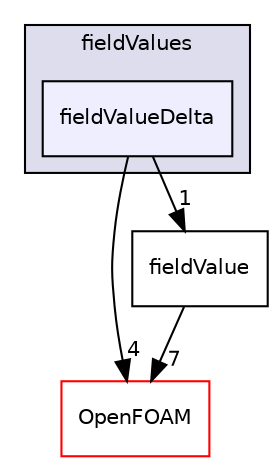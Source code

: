 digraph "src/functionObjects/field/fieldValues/fieldValueDelta" {
  bgcolor=transparent;
  compound=true
  node [ fontsize="10", fontname="Helvetica"];
  edge [ labelfontsize="10", labelfontname="Helvetica"];
  subgraph clusterdir_e7bdba62d866621d8e2ff8ee2457cfce {
    graph [ bgcolor="#ddddee", pencolor="black", label="fieldValues" fontname="Helvetica", fontsize="10", URL="dir_e7bdba62d866621d8e2ff8ee2457cfce.html"]
  dir_38cfc9d8261fe83065148391c1b911d5 [shape=box, label="fieldValueDelta", style="filled", fillcolor="#eeeeff", pencolor="black", URL="dir_38cfc9d8261fe83065148391c1b911d5.html"];
  }
  dir_c5473ff19b20e6ec4dfe5c310b3778a8 [shape=box label="OpenFOAM" color="red" URL="dir_c5473ff19b20e6ec4dfe5c310b3778a8.html"];
  dir_0bb64bf1d9a0fe4fdd1408a8a51458da [shape=box label="fieldValue" URL="dir_0bb64bf1d9a0fe4fdd1408a8a51458da.html"];
  dir_38cfc9d8261fe83065148391c1b911d5->dir_c5473ff19b20e6ec4dfe5c310b3778a8 [headlabel="4", labeldistance=1.5 headhref="dir_001289_002151.html"];
  dir_38cfc9d8261fe83065148391c1b911d5->dir_0bb64bf1d9a0fe4fdd1408a8a51458da [headlabel="1", labeldistance=1.5 headhref="dir_001289_001288.html"];
  dir_0bb64bf1d9a0fe4fdd1408a8a51458da->dir_c5473ff19b20e6ec4dfe5c310b3778a8 [headlabel="7", labeldistance=1.5 headhref="dir_001288_002151.html"];
}
